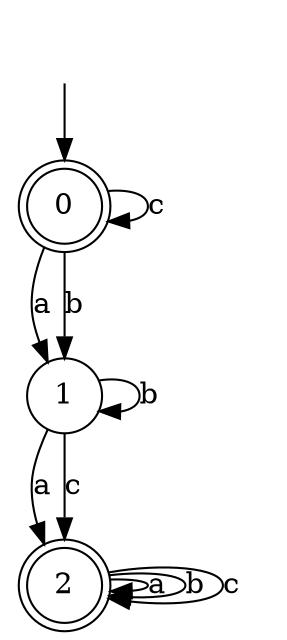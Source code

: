 digraph g {
__start [label=""shape=none]
	0[shape="doublecircle" label="0"]
	1[shape="circle" label="1"]
	2[shape="doublecircle" label="2"]
__start -> 0
	0->1 [label="a"]
	0->1 [label="b"]
	0->0 [label="c"]
	1->2 [label="a"]
	1->1 [label="b"]
	1->2 [label="c"]
	2->2 [label="a"]
	2->2 [label="b"]
	2->2 [label="c"]
}